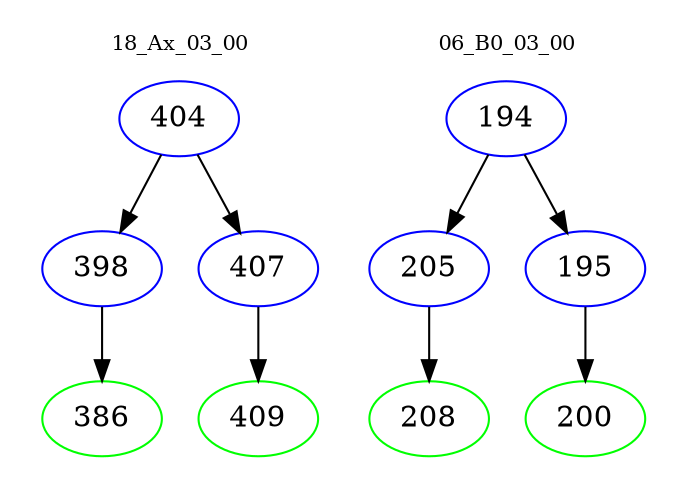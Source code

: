 digraph{
subgraph cluster_0 {
color = white
label = "18_Ax_03_00";
fontsize=10;
T0_404 [label="404", color="blue"]
T0_404 -> T0_398 [color="black"]
T0_398 [label="398", color="blue"]
T0_398 -> T0_386 [color="black"]
T0_386 [label="386", color="green"]
T0_404 -> T0_407 [color="black"]
T0_407 [label="407", color="blue"]
T0_407 -> T0_409 [color="black"]
T0_409 [label="409", color="green"]
}
subgraph cluster_1 {
color = white
label = "06_B0_03_00";
fontsize=10;
T1_194 [label="194", color="blue"]
T1_194 -> T1_205 [color="black"]
T1_205 [label="205", color="blue"]
T1_205 -> T1_208 [color="black"]
T1_208 [label="208", color="green"]
T1_194 -> T1_195 [color="black"]
T1_195 [label="195", color="blue"]
T1_195 -> T1_200 [color="black"]
T1_200 [label="200", color="green"]
}
}
